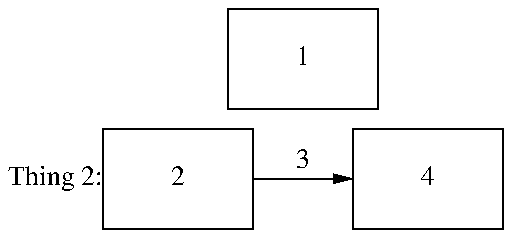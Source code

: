 .PS
box "1"
[ box "2"; arrow "3" above; box "4" ] with .n at last box.s - (0,0.1)
"Thing 2:" rjust at last [].w
.PE
